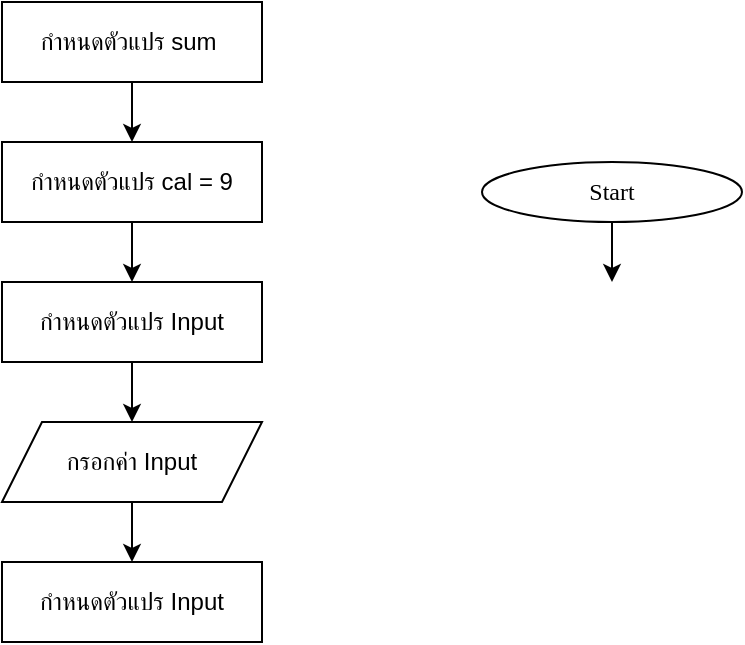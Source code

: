 <mxfile version="24.9.1">
  <diagram name="Page-1" id="Jzz3NGUdnOjh4-X71VKQ">
    <mxGraphModel dx="1267" dy="2426" grid="1" gridSize="10" guides="1" tooltips="1" connect="1" arrows="1" fold="1" page="1" pageScale="1" pageWidth="850" pageHeight="1100" math="0" shadow="0">
      <root>
        <mxCell id="0" />
        <mxCell id="1" parent="0" />
        <mxCell id="AegAM9_BAk3x1VJknWDE-4" value="" style="edgeStyle=orthogonalEdgeStyle;rounded=0;orthogonalLoop=1;jettySize=auto;html=1;" edge="1" parent="1" source="AegAM9_BAk3x1VJknWDE-1">
          <mxGeometry relative="1" as="geometry">
            <mxPoint x="-185" y="-980" as="targetPoint" />
          </mxGeometry>
        </mxCell>
        <mxCell id="AegAM9_BAk3x1VJknWDE-1" value="&lt;font data-font-src=&quot;https://fonts.googleapis.com/css?family=Sarabun&quot; face=&quot;Sarabun&quot;&gt;Start&lt;/font&gt;" style="ellipse;whiteSpace=wrap;html=1;" vertex="1" parent="1">
          <mxGeometry x="-250.0" y="-1040" width="130" height="30" as="geometry" />
        </mxCell>
        <mxCell id="AegAM9_BAk3x1VJknWDE-5" value="" style="edgeStyle=orthogonalEdgeStyle;rounded=0;orthogonalLoop=1;jettySize=auto;html=1;" edge="1" parent="1" source="AegAM9_BAk3x1VJknWDE-2" target="AegAM9_BAk3x1VJknWDE-3">
          <mxGeometry relative="1" as="geometry" />
        </mxCell>
        <mxCell id="AegAM9_BAk3x1VJknWDE-2" value="กำหนดตัวแปร Input" style="rounded=0;whiteSpace=wrap;html=1;" vertex="1" parent="1">
          <mxGeometry x="-490.0" y="-980" width="130" height="40" as="geometry" />
        </mxCell>
        <mxCell id="AegAM9_BAk3x1VJknWDE-7" value="" style="edgeStyle=orthogonalEdgeStyle;rounded=0;orthogonalLoop=1;jettySize=auto;html=1;" edge="1" parent="1" source="AegAM9_BAk3x1VJknWDE-3" target="AegAM9_BAk3x1VJknWDE-6">
          <mxGeometry relative="1" as="geometry" />
        </mxCell>
        <mxCell id="AegAM9_BAk3x1VJknWDE-3" value="กรอกค่า Input" style="shape=parallelogram;perimeter=parallelogramPerimeter;whiteSpace=wrap;html=1;fixedSize=1;" vertex="1" parent="1">
          <mxGeometry x="-490.0" y="-910" width="130" height="40" as="geometry" />
        </mxCell>
        <mxCell id="AegAM9_BAk3x1VJknWDE-6" value="กำหนดตัวแปร Input" style="rounded=0;whiteSpace=wrap;html=1;" vertex="1" parent="1">
          <mxGeometry x="-490.0" y="-840" width="130" height="40" as="geometry" />
        </mxCell>
        <mxCell id="AegAM9_BAk3x1VJknWDE-10" value="" style="edgeStyle=orthogonalEdgeStyle;rounded=0;orthogonalLoop=1;jettySize=auto;html=1;" edge="1" parent="1" source="AegAM9_BAk3x1VJknWDE-8" target="AegAM9_BAk3x1VJknWDE-2">
          <mxGeometry relative="1" as="geometry" />
        </mxCell>
        <mxCell id="AegAM9_BAk3x1VJknWDE-8" value="กำหนดตัวแปร cal = 9" style="rounded=0;whiteSpace=wrap;html=1;" vertex="1" parent="1">
          <mxGeometry x="-490.0" y="-1050" width="130" height="40" as="geometry" />
        </mxCell>
        <mxCell id="AegAM9_BAk3x1VJknWDE-12" value="" style="edgeStyle=orthogonalEdgeStyle;rounded=0;orthogonalLoop=1;jettySize=auto;html=1;" edge="1" parent="1" source="AegAM9_BAk3x1VJknWDE-11" target="AegAM9_BAk3x1VJknWDE-8">
          <mxGeometry relative="1" as="geometry" />
        </mxCell>
        <mxCell id="AegAM9_BAk3x1VJknWDE-11" value="กำหนดตัวแปร sum&amp;nbsp;" style="rounded=0;whiteSpace=wrap;html=1;" vertex="1" parent="1">
          <mxGeometry x="-490.0" y="-1120" width="130" height="40" as="geometry" />
        </mxCell>
      </root>
    </mxGraphModel>
  </diagram>
</mxfile>
